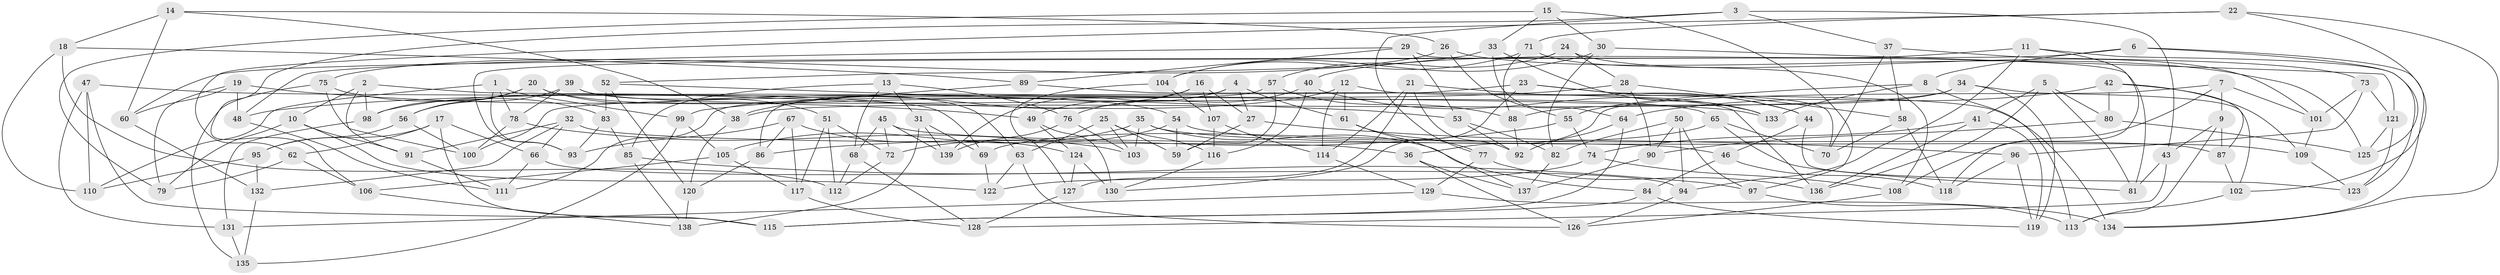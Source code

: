 // Generated by graph-tools (version 1.1) at 2025/59/03/09/25 04:59:16]
// undirected, 139 vertices, 278 edges
graph export_dot {
graph [start="1"]
  node [color=gray90,style=filled];
  1;
  2;
  3;
  4;
  5;
  6;
  7;
  8;
  9;
  10;
  11;
  12;
  13;
  14;
  15;
  16;
  17;
  18;
  19;
  20;
  21;
  22;
  23;
  24;
  25;
  26;
  27;
  28;
  29;
  30;
  31;
  32;
  33;
  34;
  35;
  36;
  37;
  38;
  39;
  40;
  41;
  42;
  43;
  44;
  45;
  46;
  47;
  48;
  49;
  50;
  51;
  52;
  53;
  54;
  55;
  56;
  57;
  58;
  59;
  60;
  61;
  62;
  63;
  64;
  65;
  66;
  67;
  68;
  69;
  70;
  71;
  72;
  73;
  74;
  75;
  76;
  77;
  78;
  79;
  80;
  81;
  82;
  83;
  84;
  85;
  86;
  87;
  88;
  89;
  90;
  91;
  92;
  93;
  94;
  95;
  96;
  97;
  98;
  99;
  100;
  101;
  102;
  103;
  104;
  105;
  106;
  107;
  108;
  109;
  110;
  111;
  112;
  113;
  114;
  115;
  116;
  117;
  118;
  119;
  120;
  121;
  122;
  123;
  124;
  125;
  126;
  127;
  128;
  129;
  130;
  131;
  132;
  133;
  134;
  135;
  136;
  137;
  138;
  139;
  1 -- 93;
  1 -- 110;
  1 -- 99;
  1 -- 78;
  2 -- 69;
  2 -- 10;
  2 -- 91;
  2 -- 98;
  3 -- 77;
  3 -- 43;
  3 -- 37;
  3 -- 106;
  4 -- 139;
  4 -- 61;
  4 -- 86;
  4 -- 27;
  5 -- 41;
  5 -- 80;
  5 -- 136;
  5 -- 81;
  6 -- 8;
  6 -- 60;
  6 -- 125;
  6 -- 134;
  7 -- 9;
  7 -- 108;
  7 -- 36;
  7 -- 101;
  8 -- 55;
  8 -- 133;
  8 -- 113;
  9 -- 113;
  9 -- 43;
  9 -- 87;
  10 -- 79;
  10 -- 91;
  10 -- 122;
  11 -- 123;
  11 -- 118;
  11 -- 94;
  11 -- 40;
  12 -- 61;
  12 -- 114;
  12 -- 98;
  12 -- 134;
  13 -- 85;
  13 -- 68;
  13 -- 31;
  13 -- 76;
  14 -- 38;
  14 -- 60;
  14 -- 26;
  14 -- 18;
  15 -- 30;
  15 -- 33;
  15 -- 97;
  15 -- 79;
  16 -- 49;
  16 -- 27;
  16 -- 38;
  16 -- 107;
  17 -- 62;
  17 -- 66;
  17 -- 95;
  17 -- 115;
  18 -- 112;
  18 -- 89;
  18 -- 110;
  19 -- 60;
  19 -- 48;
  19 -- 79;
  19 -- 49;
  20 -- 56;
  20 -- 54;
  20 -- 51;
  20 -- 98;
  21 -- 92;
  21 -- 114;
  21 -- 127;
  21 -- 44;
  22 -- 134;
  22 -- 102;
  22 -- 62;
  22 -- 71;
  23 -- 100;
  23 -- 130;
  23 -- 44;
  23 -- 70;
  24 -- 93;
  24 -- 101;
  24 -- 57;
  24 -- 28;
  25 -- 63;
  25 -- 103;
  25 -- 59;
  25 -- 116;
  26 -- 75;
  26 -- 125;
  26 -- 55;
  27 -- 96;
  27 -- 59;
  28 -- 58;
  28 -- 48;
  28 -- 90;
  29 -- 48;
  29 -- 89;
  29 -- 53;
  29 -- 81;
  30 -- 104;
  30 -- 82;
  30 -- 121;
  31 -- 139;
  31 -- 138;
  31 -- 69;
  32 -- 36;
  32 -- 132;
  32 -- 66;
  32 -- 91;
  33 -- 133;
  33 -- 52;
  33 -- 64;
  34 -- 38;
  34 -- 102;
  34 -- 88;
  34 -- 119;
  35 -- 84;
  35 -- 103;
  35 -- 109;
  35 -- 105;
  36 -- 137;
  36 -- 126;
  37 -- 58;
  37 -- 70;
  37 -- 73;
  38 -- 120;
  39 -- 63;
  39 -- 78;
  39 -- 65;
  39 -- 56;
  40 -- 76;
  40 -- 133;
  40 -- 116;
  41 -- 136;
  41 -- 74;
  41 -- 119;
  42 -- 80;
  42 -- 64;
  42 -- 87;
  42 -- 109;
  43 -- 128;
  43 -- 81;
  44 -- 123;
  44 -- 46;
  45 -- 139;
  45 -- 46;
  45 -- 72;
  45 -- 68;
  46 -- 118;
  46 -- 84;
  47 -- 133;
  47 -- 115;
  47 -- 131;
  47 -- 110;
  48 -- 111;
  49 -- 130;
  49 -- 124;
  50 -- 90;
  50 -- 82;
  50 -- 94;
  50 -- 97;
  51 -- 72;
  51 -- 112;
  51 -- 117;
  52 -- 53;
  52 -- 83;
  52 -- 120;
  53 -- 82;
  53 -- 92;
  54 -- 87;
  54 -- 72;
  54 -- 59;
  55 -- 74;
  55 -- 86;
  56 -- 95;
  56 -- 100;
  57 -- 88;
  57 -- 111;
  57 -- 59;
  58 -- 118;
  58 -- 70;
  60 -- 132;
  61 -- 77;
  61 -- 137;
  62 -- 79;
  62 -- 106;
  63 -- 122;
  63 -- 126;
  64 -- 115;
  64 -- 92;
  65 -- 70;
  65 -- 69;
  65 -- 81;
  66 -- 94;
  66 -- 111;
  67 -- 124;
  67 -- 86;
  67 -- 93;
  67 -- 117;
  68 -- 112;
  68 -- 128;
  69 -- 122;
  71 -- 108;
  71 -- 104;
  71 -- 88;
  72 -- 112;
  73 -- 121;
  73 -- 96;
  73 -- 101;
  74 -- 108;
  74 -- 122;
  75 -- 100;
  75 -- 135;
  75 -- 83;
  76 -- 103;
  76 -- 139;
  77 -- 136;
  77 -- 129;
  78 -- 100;
  78 -- 103;
  80 -- 90;
  80 -- 125;
  82 -- 137;
  83 -- 85;
  83 -- 93;
  84 -- 119;
  84 -- 115;
  85 -- 97;
  85 -- 138;
  86 -- 120;
  87 -- 102;
  88 -- 92;
  89 -- 136;
  89 -- 99;
  90 -- 137;
  91 -- 111;
  94 -- 126;
  95 -- 110;
  95 -- 132;
  96 -- 119;
  96 -- 118;
  97 -- 113;
  98 -- 131;
  99 -- 105;
  99 -- 135;
  101 -- 109;
  102 -- 113;
  104 -- 107;
  104 -- 127;
  105 -- 117;
  105 -- 106;
  106 -- 138;
  107 -- 114;
  107 -- 116;
  108 -- 126;
  109 -- 123;
  114 -- 129;
  116 -- 130;
  117 -- 128;
  120 -- 138;
  121 -- 125;
  121 -- 123;
  124 -- 130;
  124 -- 127;
  127 -- 128;
  129 -- 131;
  129 -- 134;
  131 -- 135;
  132 -- 135;
}
